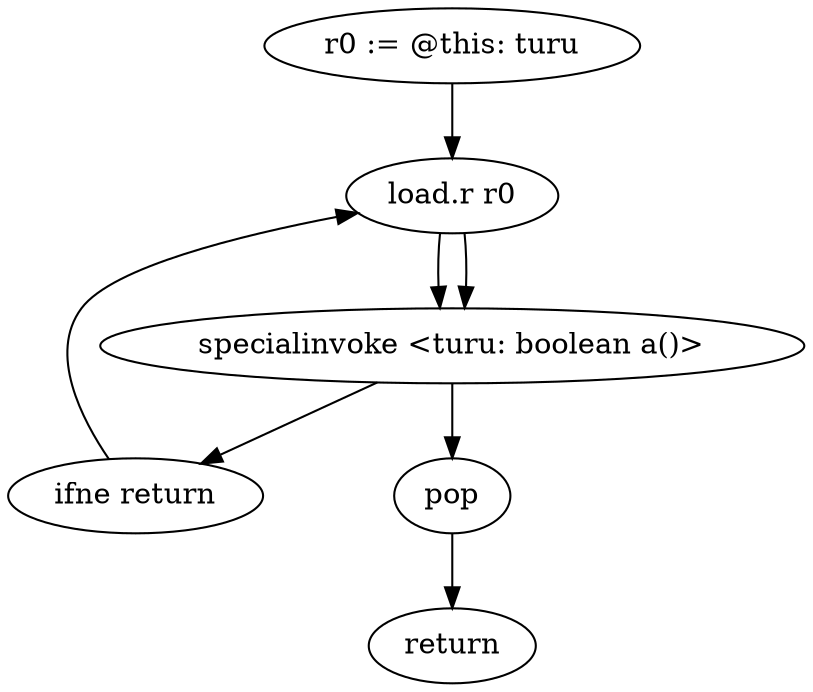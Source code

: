 digraph "" {
    "r0 := @this: turu"
    "load.r r0"
    "r0 := @this: turu"->"load.r r0";
    "specialinvoke <turu: boolean a()>"
    "load.r r0"->"specialinvoke <turu: boolean a()>";
    "ifne return"
    "specialinvoke <turu: boolean a()>"->"ifne return";
    "ifne return"->"load.r r0";
    "load.r r0"->"specialinvoke <turu: boolean a()>";
    "pop"
    "specialinvoke <turu: boolean a()>"->"pop";
    "return"
    "pop"->"return";
}
